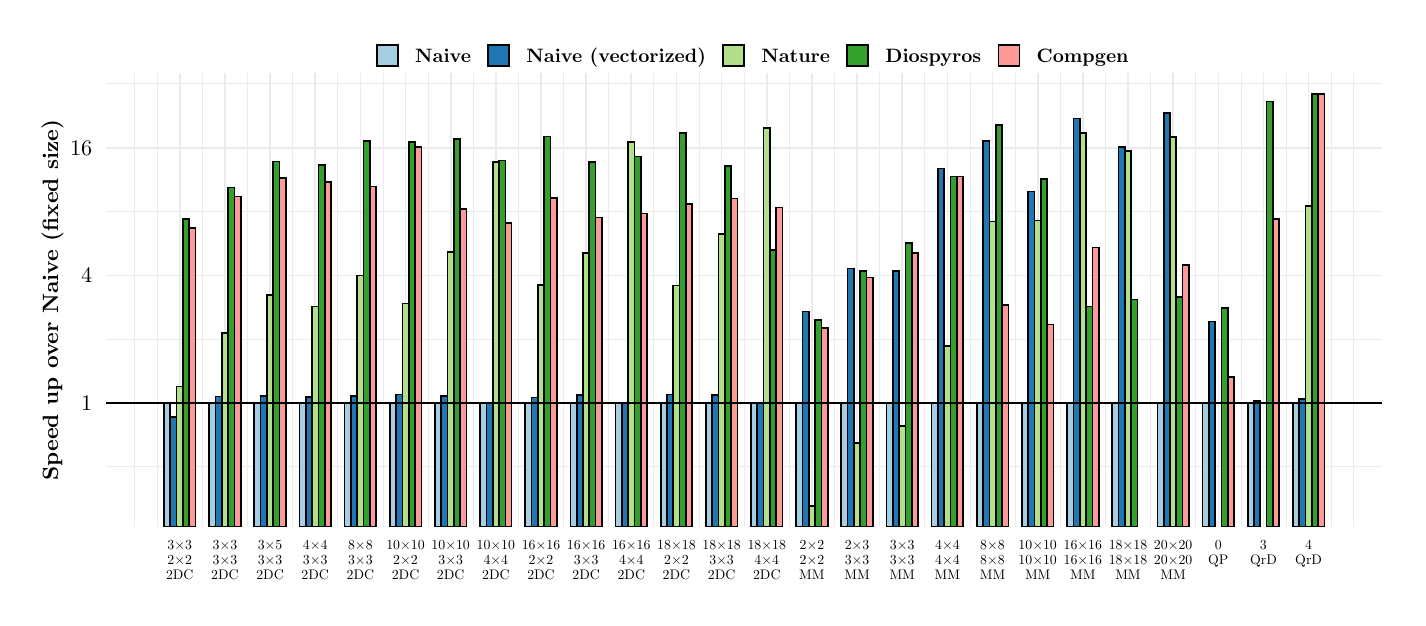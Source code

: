 % Created by tikzDevice version 0.12.4 on 2023-04-17 10:02:55
% !TEX encoding = UTF-8 Unicode
\begin{tikzpicture}[x=1pt,y=1pt]
\definecolor{fillColor}{RGB}{255,255,255}
\path[use as bounding box,fill=fillColor,fill opacity=0.00] (0,0) rectangle (495.05,205.97);
\begin{scope}
\path[clip] ( 28.27, 25.67) rectangle (489.55,189.44);
\definecolor{drawColor}{gray}{0.92}

\path[draw=drawColor,line width= 0.3pt,line join=round] ( 28.27, 47.28) --
	(489.55, 47.28);

\path[draw=drawColor,line width= 0.3pt,line join=round] ( 28.27, 93.41) --
	(489.55, 93.41);

\path[draw=drawColor,line width= 0.3pt,line join=round] ( 28.27,139.54) --
	(489.55,139.54);

\path[draw=drawColor,line width= 0.3pt,line join=round] ( 28.27,185.67) --
	(489.55,185.67);

\path[draw=drawColor,line width= 0.3pt,line join=round] ( 38.64, 25.67) --
	( 38.64,189.44);

\path[draw=drawColor,line width= 0.3pt,line join=round] ( 46.79, 25.67) --
	( 46.79,189.44);

\path[draw=drawColor,line width= 0.3pt,line join=round] ( 63.11, 25.67) --
	( 63.11,189.44);

\path[draw=drawColor,line width= 0.3pt,line join=round] ( 79.43, 25.67) --
	( 79.43,189.44);

\path[draw=drawColor,line width= 0.3pt,line join=round] ( 95.74, 25.67) --
	( 95.74,189.44);

\path[draw=drawColor,line width= 0.3pt,line join=round] (112.06, 25.67) --
	(112.06,189.44);

\path[draw=drawColor,line width= 0.3pt,line join=round] (128.38, 25.67) --
	(128.38,189.44);

\path[draw=drawColor,line width= 0.3pt,line join=round] (144.69, 25.67) --
	(144.69,189.44);

\path[draw=drawColor,line width= 0.3pt,line join=round] (161.01, 25.67) --
	(161.01,189.44);

\path[draw=drawColor,line width= 0.3pt,line join=round] (177.33, 25.67) --
	(177.33,189.44);

\path[draw=drawColor,line width= 0.3pt,line join=round] (193.64, 25.67) --
	(193.64,189.44);

\path[draw=drawColor,line width= 0.3pt,line join=round] (209.96, 25.67) --
	(209.96,189.44);

\path[draw=drawColor,line width= 0.3pt,line join=round] (226.28, 25.67) --
	(226.28,189.44);

\path[draw=drawColor,line width= 0.3pt,line join=round] (242.60, 25.67) --
	(242.60,189.44);

\path[draw=drawColor,line width= 0.3pt,line join=round] (258.91, 25.67) --
	(258.91,189.44);

\path[draw=drawColor,line width= 0.3pt,line join=round] (275.23, 25.67) --
	(275.23,189.44);

\path[draw=drawColor,line width= 0.3pt,line join=round] (291.55, 25.67) --
	(291.55,189.44);

\path[draw=drawColor,line width= 0.3pt,line join=round] (307.86, 25.67) --
	(307.86,189.44);

\path[draw=drawColor,line width= 0.3pt,line join=round] (324.18, 25.67) --
	(324.18,189.44);

\path[draw=drawColor,line width= 0.3pt,line join=round] (340.50, 25.67) --
	(340.50,189.44);

\path[draw=drawColor,line width= 0.3pt,line join=round] (356.81, 25.67) --
	(356.81,189.44);

\path[draw=drawColor,line width= 0.3pt,line join=round] (373.13, 25.67) --
	(373.13,189.44);

\path[draw=drawColor,line width= 0.3pt,line join=round] (389.45, 25.67) --
	(389.45,189.44);

\path[draw=drawColor,line width= 0.3pt,line join=round] (405.76, 25.67) --
	(405.76,189.44);

\path[draw=drawColor,line width= 0.3pt,line join=round] (422.08, 25.67) --
	(422.08,189.44);

\path[draw=drawColor,line width= 0.3pt,line join=round] (438.40, 25.67) --
	(438.40,189.44);

\path[draw=drawColor,line width= 0.3pt,line join=round] (454.71, 25.67) --
	(454.71,189.44);

\path[draw=drawColor,line width= 0.3pt,line join=round] (471.03, 25.67) --
	(471.03,189.44);

\path[draw=drawColor,line width= 0.3pt,line join=round] (479.19, 25.67) --
	(479.19,189.44);

\path[draw=drawColor,line width= 0.6pt,line join=round] ( 28.27, 70.34) --
	(489.55, 70.34);

\path[draw=drawColor,line width= 0.6pt,line join=round] ( 28.27,116.47) --
	(489.55,116.47);

\path[draw=drawColor,line width= 0.6pt,line join=round] ( 28.27,162.60) --
	(489.55,162.60);

\path[draw=drawColor,line width= 0.6pt,line join=round] ( 54.95, 25.67) --
	( 54.95,189.44);

\path[draw=drawColor,line width= 0.6pt,line join=round] ( 71.27, 25.67) --
	( 71.27,189.44);

\path[draw=drawColor,line width= 0.6pt,line join=round] ( 87.59, 25.67) --
	( 87.59,189.44);

\path[draw=drawColor,line width= 0.6pt,line join=round] (103.90, 25.67) --
	(103.90,189.44);

\path[draw=drawColor,line width= 0.6pt,line join=round] (120.22, 25.67) --
	(120.22,189.44);

\path[draw=drawColor,line width= 0.6pt,line join=round] (136.54, 25.67) --
	(136.54,189.44);

\path[draw=drawColor,line width= 0.6pt,line join=round] (152.85, 25.67) --
	(152.85,189.44);

\path[draw=drawColor,line width= 0.6pt,line join=round] (169.17, 25.67) --
	(169.17,189.44);

\path[draw=drawColor,line width= 0.6pt,line join=round] (185.49, 25.67) --
	(185.49,189.44);

\path[draw=drawColor,line width= 0.6pt,line join=round] (201.80, 25.67) --
	(201.80,189.44);

\path[draw=drawColor,line width= 0.6pt,line join=round] (218.12, 25.67) --
	(218.12,189.44);

\path[draw=drawColor,line width= 0.6pt,line join=round] (234.44, 25.67) --
	(234.44,189.44);

\path[draw=drawColor,line width= 0.6pt,line join=round] (250.75, 25.67) --
	(250.75,189.44);

\path[draw=drawColor,line width= 0.6pt,line join=round] (267.07, 25.67) --
	(267.07,189.44);

\path[draw=drawColor,line width= 0.6pt,line join=round] (283.39, 25.67) --
	(283.39,189.44);

\path[draw=drawColor,line width= 0.6pt,line join=round] (299.70, 25.67) --
	(299.70,189.44);

\path[draw=drawColor,line width= 0.6pt,line join=round] (316.02, 25.67) --
	(316.02,189.44);

\path[draw=drawColor,line width= 0.6pt,line join=round] (332.34, 25.67) --
	(332.34,189.44);

\path[draw=drawColor,line width= 0.6pt,line join=round] (348.65, 25.67) --
	(348.65,189.44);

\path[draw=drawColor,line width= 0.6pt,line join=round] (364.97, 25.67) --
	(364.97,189.44);

\path[draw=drawColor,line width= 0.6pt,line join=round] (381.29, 25.67) --
	(381.29,189.44);

\path[draw=drawColor,line width= 0.6pt,line join=round] (397.60, 25.67) --
	(397.60,189.44);

\path[draw=drawColor,line width= 0.6pt,line join=round] (413.92, 25.67) --
	(413.92,189.44);

\path[draw=drawColor,line width= 0.6pt,line join=round] (430.24, 25.67) --
	(430.24,189.44);

\path[draw=drawColor,line width= 0.6pt,line join=round] (446.55, 25.67) --
	(446.55,189.44);

\path[draw=drawColor,line width= 0.6pt,line join=round] (462.87, 25.67) --
	(462.87,189.44);
\definecolor{drawColor}{RGB}{0,0,0}
\definecolor{fillColor}{RGB}{166,206,227}

\path[draw=drawColor,line width= 0.6pt,fill=fillColor] ( 49.24, 25.67) rectangle ( 51.53, 70.34);
\definecolor{fillColor}{RGB}{31,120,180}

\path[draw=drawColor,line width= 0.6pt,fill=fillColor] ( 51.53, 25.67) rectangle ( 53.81, 65.17);
\definecolor{fillColor}{RGB}{178,223,138}

\path[draw=drawColor,line width= 0.6pt,fill=fillColor] ( 53.81, 25.67) rectangle ( 56.09, 76.29);
\definecolor{fillColor}{RGB}{51,160,44}

\path[draw=drawColor,line width= 0.6pt,fill=fillColor] ( 56.09, 25.67) rectangle ( 58.38,136.85);
\definecolor{fillColor}{RGB}{251,154,153}

\path[draw=drawColor,line width= 0.6pt,fill=fillColor] ( 58.38, 25.67) rectangle ( 60.66,133.58);
\definecolor{fillColor}{RGB}{166,206,227}

\path[draw=drawColor,line width= 0.6pt,fill=fillColor] ( 65.56, 25.67) rectangle ( 67.84, 70.34);
\definecolor{fillColor}{RGB}{31,120,180}

\path[draw=drawColor,line width= 0.6pt,fill=fillColor] ( 67.84, 25.67) rectangle ( 70.13, 72.73);
\definecolor{fillColor}{RGB}{178,223,138}

\path[draw=drawColor,line width= 0.6pt,fill=fillColor] ( 70.13, 25.67) rectangle ( 72.41, 95.54);
\definecolor{fillColor}{RGB}{51,160,44}

\path[draw=drawColor,line width= 0.6pt,fill=fillColor] ( 72.41, 25.67) rectangle ( 74.70,148.20);
\definecolor{fillColor}{RGB}{251,154,153}

\path[draw=drawColor,line width= 0.6pt,fill=fillColor] ( 74.70, 25.67) rectangle ( 76.98,144.92);
\definecolor{fillColor}{RGB}{166,206,227}

\path[draw=drawColor,line width= 0.6pt,fill=fillColor] ( 81.87, 25.67) rectangle ( 84.16, 70.34);
\definecolor{fillColor}{RGB}{31,120,180}

\path[draw=drawColor,line width= 0.6pt,fill=fillColor] ( 84.16, 25.67) rectangle ( 86.44, 72.79);
\definecolor{fillColor}{RGB}{178,223,138}

\path[draw=drawColor,line width= 0.6pt,fill=fillColor] ( 86.44, 25.67) rectangle ( 88.73,109.46);
\definecolor{fillColor}{RGB}{51,160,44}

\path[draw=drawColor,line width= 0.6pt,fill=fillColor] ( 88.73, 25.67) rectangle ( 91.01,157.62);
\definecolor{fillColor}{RGB}{251,154,153}

\path[draw=drawColor,line width= 0.6pt,fill=fillColor] ( 91.01, 25.67) rectangle ( 93.30,151.73);
\definecolor{fillColor}{RGB}{166,206,227}

\path[draw=drawColor,line width= 0.6pt,fill=fillColor] ( 98.19, 25.67) rectangle (100.48, 70.34);
\definecolor{fillColor}{RGB}{31,120,180}

\path[draw=drawColor,line width= 0.6pt,fill=fillColor] (100.48, 25.67) rectangle (102.76, 72.45);
\definecolor{fillColor}{RGB}{178,223,138}

\path[draw=drawColor,line width= 0.6pt,fill=fillColor] (102.76, 25.67) rectangle (105.04,105.23);
\definecolor{fillColor}{RGB}{51,160,44}

\path[draw=drawColor,line width= 0.6pt,fill=fillColor] (105.04, 25.67) rectangle (107.33,156.38);
\definecolor{fillColor}{RGB}{251,154,153}

\path[draw=drawColor,line width= 0.6pt,fill=fillColor] (107.33, 25.67) rectangle (109.61,150.09);
\definecolor{fillColor}{RGB}{166,206,227}

\path[draw=drawColor,line width= 0.6pt,fill=fillColor] (114.51, 25.67) rectangle (116.79, 70.34);
\definecolor{fillColor}{RGB}{31,120,180}

\path[draw=drawColor,line width= 0.6pt,fill=fillColor] (116.79, 25.67) rectangle (119.08, 72.88);
\definecolor{fillColor}{RGB}{178,223,138}

\path[draw=drawColor,line width= 0.6pt,fill=fillColor] (119.08, 25.67) rectangle (121.36,116.45);
\definecolor{fillColor}{RGB}{51,160,44}

\path[draw=drawColor,line width= 0.6pt,fill=fillColor] (121.36, 25.67) rectangle (123.65,164.99);
\definecolor{fillColor}{RGB}{251,154,153}

\path[draw=drawColor,line width= 0.6pt,fill=fillColor] (123.65, 25.67) rectangle (125.93,148.52);
\definecolor{fillColor}{RGB}{166,206,227}

\path[draw=drawColor,line width= 0.6pt,fill=fillColor] (130.83, 25.67) rectangle (133.11, 70.34);
\definecolor{fillColor}{RGB}{31,120,180}

\path[draw=drawColor,line width= 0.6pt,fill=fillColor] (133.11, 25.67) rectangle (135.39, 73.36);
\definecolor{fillColor}{RGB}{178,223,138}

\path[draw=drawColor,line width= 0.6pt,fill=fillColor] (135.39, 25.67) rectangle (137.68,106.24);
\definecolor{fillColor}{RGB}{51,160,44}

\path[draw=drawColor,line width= 0.6pt,fill=fillColor] (137.68, 25.67) rectangle (139.96,164.65);
\definecolor{fillColor}{RGB}{251,154,153}

\path[draw=drawColor,line width= 0.6pt,fill=fillColor] (139.96, 25.67) rectangle (142.25,162.83);
\definecolor{fillColor}{RGB}{166,206,227}

\path[draw=drawColor,line width= 0.6pt,fill=fillColor] (147.14, 25.67) rectangle (149.43, 70.34);
\definecolor{fillColor}{RGB}{31,120,180}

\path[draw=drawColor,line width= 0.6pt,fill=fillColor] (149.43, 25.67) rectangle (151.71, 72.84);
\definecolor{fillColor}{RGB}{178,223,138}

\path[draw=drawColor,line width= 0.6pt,fill=fillColor] (151.71, 25.67) rectangle (153.99,124.85);
\definecolor{fillColor}{RGB}{51,160,44}

\path[draw=drawColor,line width= 0.6pt,fill=fillColor] (153.99, 25.67) rectangle (156.28,165.70);
\definecolor{fillColor}{RGB}{251,154,153}

\path[draw=drawColor,line width= 0.6pt,fill=fillColor] (156.28, 25.67) rectangle (158.56,140.56);
\definecolor{fillColor}{RGB}{166,206,227}

\path[draw=drawColor,line width= 0.6pt,fill=fillColor] (163.46, 25.67) rectangle (165.74, 70.34);
\definecolor{fillColor}{RGB}{31,120,180}

\path[draw=drawColor,line width= 0.6pt,fill=fillColor] (165.74, 25.67) rectangle (168.03, 70.34);
\definecolor{fillColor}{RGB}{178,223,138}

\path[draw=drawColor,line width= 0.6pt,fill=fillColor] (168.03, 25.67) rectangle (170.31,157.48);
\definecolor{fillColor}{RGB}{51,160,44}

\path[draw=drawColor,line width= 0.6pt,fill=fillColor] (170.31, 25.67) rectangle (172.60,158.00);
\definecolor{fillColor}{RGB}{251,154,153}

\path[draw=drawColor,line width= 0.6pt,fill=fillColor] (172.60, 25.67) rectangle (174.88,135.32);
\definecolor{fillColor}{RGB}{166,206,227}

\path[draw=drawColor,line width= 0.6pt,fill=fillColor] (179.78, 25.67) rectangle (182.06, 70.34);
\definecolor{fillColor}{RGB}{31,120,180}

\path[draw=drawColor,line width= 0.6pt,fill=fillColor] (182.06, 25.67) rectangle (184.34, 72.37);
\definecolor{fillColor}{RGB}{178,223,138}

\path[draw=drawColor,line width= 0.6pt,fill=fillColor] (184.34, 25.67) rectangle (186.63,112.93);
\definecolor{fillColor}{RGB}{51,160,44}

\path[draw=drawColor,line width= 0.6pt,fill=fillColor] (186.63, 25.67) rectangle (188.91,166.66);
\definecolor{fillColor}{RGB}{251,154,153}

\path[draw=drawColor,line width= 0.6pt,fill=fillColor] (188.91, 25.67) rectangle (191.20,144.46);
\definecolor{fillColor}{RGB}{166,206,227}

\path[draw=drawColor,line width= 0.6pt,fill=fillColor] (196.09, 25.67) rectangle (198.38, 70.34);
\definecolor{fillColor}{RGB}{31,120,180}

\path[draw=drawColor,line width= 0.6pt,fill=fillColor] (198.38, 25.67) rectangle (200.66, 73.26);
\definecolor{fillColor}{RGB}{178,223,138}

\path[draw=drawColor,line width= 0.6pt,fill=fillColor] (200.66, 25.67) rectangle (202.95,124.64);
\definecolor{fillColor}{RGB}{51,160,44}

\path[draw=drawColor,line width= 0.6pt,fill=fillColor] (202.95, 25.67) rectangle (205.23,157.46);
\definecolor{fillColor}{RGB}{251,154,153}

\path[draw=drawColor,line width= 0.6pt,fill=fillColor] (205.23, 25.67) rectangle (207.51,137.43);
\definecolor{fillColor}{RGB}{166,206,227}

\path[draw=drawColor,line width= 0.6pt,fill=fillColor] (212.41, 25.67) rectangle (214.69, 70.34);
\definecolor{fillColor}{RGB}{31,120,180}

\path[draw=drawColor,line width= 0.6pt,fill=fillColor] (214.69, 25.67) rectangle (216.98, 70.35);
\definecolor{fillColor}{RGB}{178,223,138}

\path[draw=drawColor,line width= 0.6pt,fill=fillColor] (216.98, 25.67) rectangle (219.26,164.76);
\definecolor{fillColor}{RGB}{51,160,44}

\path[draw=drawColor,line width= 0.6pt,fill=fillColor] (219.26, 25.67) rectangle (221.55,159.45);
\definecolor{fillColor}{RGB}{251,154,153}

\path[draw=drawColor,line width= 0.6pt,fill=fillColor] (221.55, 25.67) rectangle (223.83,138.82);
\definecolor{fillColor}{RGB}{166,206,227}

\path[draw=drawColor,line width= 0.6pt,fill=fillColor] (228.73, 25.67) rectangle (231.01, 70.34);
\definecolor{fillColor}{RGB}{31,120,180}

\path[draw=drawColor,line width= 0.6pt,fill=fillColor] (231.01, 25.67) rectangle (233.29, 73.42);
\definecolor{fillColor}{RGB}{178,223,138}

\path[draw=drawColor,line width= 0.6pt,fill=fillColor] (233.29, 25.67) rectangle (235.58,112.86);
\definecolor{fillColor}{RGB}{51,160,44}

\path[draw=drawColor,line width= 0.6pt,fill=fillColor] (235.58, 25.67) rectangle (237.86,167.82);
\definecolor{fillColor}{RGB}{251,154,153}

\path[draw=drawColor,line width= 0.6pt,fill=fillColor] (237.86, 25.67) rectangle (240.15,142.16);
\definecolor{fillColor}{RGB}{166,206,227}

\path[draw=drawColor,line width= 0.6pt,fill=fillColor] (245.04, 25.67) rectangle (247.33, 70.34);
\definecolor{fillColor}{RGB}{31,120,180}

\path[draw=drawColor,line width= 0.6pt,fill=fillColor] (247.33, 25.67) rectangle (249.61, 73.24);
\definecolor{fillColor}{RGB}{178,223,138}

\path[draw=drawColor,line width= 0.6pt,fill=fillColor] (249.61, 25.67) rectangle (251.90,131.40);
\definecolor{fillColor}{RGB}{51,160,44}

\path[draw=drawColor,line width= 0.6pt,fill=fillColor] (251.90, 25.67) rectangle (254.18,156.03);
\definecolor{fillColor}{RGB}{251,154,153}

\path[draw=drawColor,line width= 0.6pt,fill=fillColor] (254.18, 25.67) rectangle (256.46,144.22);
\definecolor{fillColor}{RGB}{166,206,227}

\path[draw=drawColor,line width= 0.6pt,fill=fillColor] (261.36, 25.67) rectangle (263.64, 70.34);
\definecolor{fillColor}{RGB}{31,120,180}

\path[draw=drawColor,line width= 0.6pt,fill=fillColor] (263.64, 25.67) rectangle (265.93, 70.32);
\definecolor{fillColor}{RGB}{178,223,138}

\path[draw=drawColor,line width= 0.6pt,fill=fillColor] (265.93, 25.67) rectangle (268.21,169.70);
\definecolor{fillColor}{RGB}{51,160,44}

\path[draw=drawColor,line width= 0.6pt,fill=fillColor] (268.21, 25.67) rectangle (270.50,125.66);
\definecolor{fillColor}{RGB}{251,154,153}

\path[draw=drawColor,line width= 0.6pt,fill=fillColor] (270.50, 25.67) rectangle (272.78,141.00);
\definecolor{fillColor}{RGB}{166,206,227}

\path[draw=drawColor,line width= 0.6pt,fill=fillColor] (277.68, 25.67) rectangle (279.96, 70.34);
\definecolor{fillColor}{RGB}{31,120,180}

\path[draw=drawColor,line width= 0.6pt,fill=fillColor] (279.96, 25.67) rectangle (282.24,103.40);
\definecolor{fillColor}{RGB}{178,223,138}

\path[draw=drawColor,line width= 0.6pt,fill=fillColor] (282.24, 25.67) rectangle (284.53, 33.11);
\definecolor{fillColor}{RGB}{51,160,44}

\path[draw=drawColor,line width= 0.6pt,fill=fillColor] (284.53, 25.67) rectangle (286.81,100.22);
\definecolor{fillColor}{RGB}{251,154,153}

\path[draw=drawColor,line width= 0.6pt,fill=fillColor] (286.81, 25.67) rectangle (289.10, 97.33);
\definecolor{fillColor}{RGB}{166,206,227}

\path[draw=drawColor,line width= 0.6pt,fill=fillColor] (293.99, 25.67) rectangle (296.28, 70.34);
\definecolor{fillColor}{RGB}{31,120,180}

\path[draw=drawColor,line width= 0.6pt,fill=fillColor] (296.28, 25.67) rectangle (298.56,118.94);
\definecolor{fillColor}{RGB}{178,223,138}

\path[draw=drawColor,line width= 0.6pt,fill=fillColor] (298.56, 25.67) rectangle (300.85, 55.81);
\definecolor{fillColor}{RGB}{51,160,44}

\path[draw=drawColor,line width= 0.6pt,fill=fillColor] (300.85, 25.67) rectangle (303.13,118.10);
\definecolor{fillColor}{RGB}{251,154,153}

\path[draw=drawColor,line width= 0.6pt,fill=fillColor] (303.13, 25.67) rectangle (305.41,115.69);
\definecolor{fillColor}{RGB}{166,206,227}

\path[draw=drawColor,line width= 0.6pt,fill=fillColor] (310.31, 25.67) rectangle (312.59, 70.34);
\definecolor{fillColor}{RGB}{31,120,180}

\path[draw=drawColor,line width= 0.6pt,fill=fillColor] (312.59, 25.67) rectangle (314.88,118.15);
\definecolor{fillColor}{RGB}{178,223,138}

\path[draw=drawColor,line width= 0.6pt,fill=fillColor] (314.88, 25.67) rectangle (317.16, 61.95);
\definecolor{fillColor}{RGB}{51,160,44}

\path[draw=drawColor,line width= 0.6pt,fill=fillColor] (317.16, 25.67) rectangle (319.45,128.11);
\definecolor{fillColor}{RGB}{251,154,153}

\path[draw=drawColor,line width= 0.6pt,fill=fillColor] (319.45, 25.67) rectangle (321.73,124.45);
\definecolor{fillColor}{RGB}{166,206,227}

\path[draw=drawColor,line width= 0.6pt,fill=fillColor] (326.63, 25.67) rectangle (328.91, 70.34);
\definecolor{fillColor}{RGB}{31,120,180}

\path[draw=drawColor,line width= 0.6pt,fill=fillColor] (328.91, 25.67) rectangle (331.20,155.11);
\definecolor{fillColor}{RGB}{178,223,138}

\path[draw=drawColor,line width= 0.6pt,fill=fillColor] (331.20, 25.67) rectangle (333.48, 90.90);
\definecolor{fillColor}{RGB}{51,160,44}

\path[draw=drawColor,line width= 0.6pt,fill=fillColor] (333.48, 25.67) rectangle (335.76,152.21);
\definecolor{fillColor}{RGB}{251,154,153}

\path[draw=drawColor,line width= 0.6pt,fill=fillColor] (335.76, 25.67) rectangle (338.05,152.21);
\definecolor{fillColor}{RGB}{166,206,227}

\path[draw=drawColor,line width= 0.6pt,fill=fillColor] (342.94, 25.67) rectangle (345.23, 70.34);
\definecolor{fillColor}{RGB}{31,120,180}

\path[draw=drawColor,line width= 0.6pt,fill=fillColor] (345.23, 25.67) rectangle (347.51,164.93);
\definecolor{fillColor}{RGB}{178,223,138}

\path[draw=drawColor,line width= 0.6pt,fill=fillColor] (347.51, 25.67) rectangle (349.80,135.88);
\definecolor{fillColor}{RGB}{51,160,44}

\path[draw=drawColor,line width= 0.6pt,fill=fillColor] (349.80, 25.67) rectangle (352.08,170.75);
\definecolor{fillColor}{RGB}{251,154,153}

\path[draw=drawColor,line width= 0.6pt,fill=fillColor] (352.08, 25.67) rectangle (354.36,105.80);
\definecolor{fillColor}{RGB}{166,206,227}

\path[draw=drawColor,line width= 0.6pt,fill=fillColor] (359.26, 25.67) rectangle (361.54, 70.34);
\definecolor{fillColor}{RGB}{31,120,180}

\path[draw=drawColor,line width= 0.6pt,fill=fillColor] (361.54, 25.67) rectangle (363.83,146.72);
\definecolor{fillColor}{RGB}{178,223,138}

\path[draw=drawColor,line width= 0.6pt,fill=fillColor] (363.83, 25.67) rectangle (366.11,136.33);
\definecolor{fillColor}{RGB}{51,160,44}

\path[draw=drawColor,line width= 0.6pt,fill=fillColor] (366.11, 25.67) rectangle (368.40,151.26);
\definecolor{fillColor}{RGB}{251,154,153}

\path[draw=drawColor,line width= 0.6pt,fill=fillColor] (368.40, 25.67) rectangle (370.68, 98.65);
\definecolor{fillColor}{RGB}{166,206,227}

\path[draw=drawColor,line width= 0.6pt,fill=fillColor] (375.58, 25.67) rectangle (377.86, 70.34);
\definecolor{fillColor}{RGB}{31,120,180}

\path[draw=drawColor,line width= 0.6pt,fill=fillColor] (377.86, 25.67) rectangle (380.15,173.11);
\definecolor{fillColor}{RGB}{178,223,138}

\path[draw=drawColor,line width= 0.6pt,fill=fillColor] (380.15, 25.67) rectangle (382.43,167.94);
\definecolor{fillColor}{RGB}{51,160,44}

\path[draw=drawColor,line width= 0.6pt,fill=fillColor] (382.43, 25.67) rectangle (384.71,105.18);
\definecolor{fillColor}{RGB}{251,154,153}

\path[draw=drawColor,line width= 0.6pt,fill=fillColor] (384.71, 25.67) rectangle (387.00,126.51);
\definecolor{fillColor}{RGB}{166,206,227}

\path[draw=drawColor,line width= 0.6pt,fill=fillColor] (391.89, 25.67) rectangle (394.18, 70.34);
\definecolor{fillColor}{RGB}{31,120,180}

\path[draw=drawColor,line width= 0.6pt,fill=fillColor] (394.18, 25.67) rectangle (396.46,162.88);
\definecolor{fillColor}{RGB}{178,223,138}

\path[draw=drawColor,line width= 0.6pt,fill=fillColor] (396.46, 25.67) rectangle (398.75,161.39);
\definecolor{fillColor}{RGB}{51,160,44}

\path[draw=drawColor,line width= 0.6pt,fill=fillColor] (398.75, 25.67) rectangle (401.03,107.78);
\definecolor{fillColor}{RGB}{166,206,227}

\path[draw=drawColor,line width= 0.6pt,fill=fillColor] (408.21, 25.67) rectangle (410.49, 70.34);
\definecolor{fillColor}{RGB}{31,120,180}

\path[draw=drawColor,line width= 0.6pt,fill=fillColor] (410.49, 25.67) rectangle (412.78,175.11);
\definecolor{fillColor}{RGB}{178,223,138}

\path[draw=drawColor,line width= 0.6pt,fill=fillColor] (412.78, 25.67) rectangle (415.06,166.43);
\definecolor{fillColor}{RGB}{51,160,44}

\path[draw=drawColor,line width= 0.6pt,fill=fillColor] (415.06, 25.67) rectangle (417.35,108.70);
\definecolor{fillColor}{RGB}{251,154,153}

\path[draw=drawColor,line width= 0.6pt,fill=fillColor] (417.35, 25.67) rectangle (419.63,120.21);
\definecolor{fillColor}{RGB}{166,206,227}

\path[draw=drawColor,line width= 0.6pt,fill=fillColor] (424.53, 25.67) rectangle (426.81, 70.34);
\definecolor{fillColor}{RGB}{31,120,180}

\path[draw=drawColor,line width= 0.6pt,fill=fillColor] (426.81, 25.67) rectangle (429.10, 99.82);
\definecolor{fillColor}{RGB}{51,160,44}

\path[draw=drawColor,line width= 0.6pt,fill=fillColor] (431.38, 25.67) rectangle (433.66,104.72);
\definecolor{fillColor}{RGB}{251,154,153}

\path[draw=drawColor,line width= 0.6pt,fill=fillColor] (433.66, 25.67) rectangle (435.95, 79.85);
\definecolor{fillColor}{RGB}{166,206,227}

\path[draw=drawColor,line width= 0.6pt,fill=fillColor] (440.84, 25.67) rectangle (443.13, 70.34);
\definecolor{fillColor}{RGB}{31,120,180}

\path[draw=drawColor,line width= 0.6pt,fill=fillColor] (443.13, 25.67) rectangle (445.41, 70.95);
\definecolor{fillColor}{RGB}{51,160,44}

\path[draw=drawColor,line width= 0.6pt,fill=fillColor] (447.70, 25.67) rectangle (449.98,179.27);
\definecolor{fillColor}{RGB}{251,154,153}

\path[draw=drawColor,line width= 0.6pt,fill=fillColor] (449.98, 25.67) rectangle (452.27,136.89);
\definecolor{fillColor}{RGB}{166,206,227}

\path[draw=drawColor,line width= 0.6pt,fill=fillColor] (457.16, 25.67) rectangle (459.45, 70.34);
\definecolor{fillColor}{RGB}{31,120,180}

\path[draw=drawColor,line width= 0.6pt,fill=fillColor] (459.45, 25.67) rectangle (461.73, 71.75);
\definecolor{fillColor}{RGB}{178,223,138}

\path[draw=drawColor,line width= 0.6pt,fill=fillColor] (461.73, 25.67) rectangle (464.01,141.58);
\definecolor{fillColor}{RGB}{51,160,44}

\path[draw=drawColor,line width= 0.6pt,fill=fillColor] (464.01, 25.67) rectangle (466.30,181.99);
\definecolor{fillColor}{RGB}{251,154,153}

\path[draw=drawColor,line width= 0.6pt,fill=fillColor] (466.30, 25.67) rectangle (468.58,181.93);

\path[draw=drawColor,line width= 0.6pt,line join=round] ( 28.27, 70.34) -- (489.55, 70.34);
\end{scope}
\begin{scope}
\path[clip] (  0.00,  0.00) rectangle (495.05,205.97);
\definecolor{drawColor}{RGB}{0,0,0}

\node[text=drawColor,anchor=base east,inner sep=0pt, outer sep=0pt, scale=  0.80] at ( 23.32, 67.59) {1};

\node[text=drawColor,anchor=base east,inner sep=0pt, outer sep=0pt, scale=  0.80] at ( 23.32,113.72) {4};

\node[text=drawColor,anchor=base east,inner sep=0pt, outer sep=0pt, scale=  0.80] at ( 23.32,159.85) {16};
\end{scope}
\begin{scope}
\path[clip] (  0.00,  0.00) rectangle (495.05,205.97);
\definecolor{drawColor}{RGB}{0,0,0}

\node[text=drawColor,anchor=base,inner sep=0pt, outer sep=0pt, scale=  0.50] at ( 54.95, 17.27) {3$\times$3};

\node[text=drawColor,anchor=base,inner sep=0pt, outer sep=0pt, scale=  0.50] at ( 54.95, 11.87) {2$\times$2};

\node[text=drawColor,anchor=base,inner sep=0pt, outer sep=0pt, scale=  0.50] at ( 54.95,  6.47) {2DC};

\node[text=drawColor,anchor=base,inner sep=0pt, outer sep=0pt, scale=  0.50] at ( 71.27, 17.27) {3$\times$3};

\node[text=drawColor,anchor=base,inner sep=0pt, outer sep=0pt, scale=  0.50] at ( 71.27, 11.87) {3$\times$3};

\node[text=drawColor,anchor=base,inner sep=0pt, outer sep=0pt, scale=  0.50] at ( 71.27,  6.47) {2DC};

\node[text=drawColor,anchor=base,inner sep=0pt, outer sep=0pt, scale=  0.50] at ( 87.59, 17.27) {3$\times$5};

\node[text=drawColor,anchor=base,inner sep=0pt, outer sep=0pt, scale=  0.50] at ( 87.59, 11.87) {3$\times$3};

\node[text=drawColor,anchor=base,inner sep=0pt, outer sep=0pt, scale=  0.50] at ( 87.59,  6.47) {2DC};

\node[text=drawColor,anchor=base,inner sep=0pt, outer sep=0pt, scale=  0.50] at (103.90, 17.27) {4$\times$4};

\node[text=drawColor,anchor=base,inner sep=0pt, outer sep=0pt, scale=  0.50] at (103.90, 11.87) {3$\times$3};

\node[text=drawColor,anchor=base,inner sep=0pt, outer sep=0pt, scale=  0.50] at (103.90,  6.47) {2DC};

\node[text=drawColor,anchor=base,inner sep=0pt, outer sep=0pt, scale=  0.50] at (120.22, 17.27) {8$\times$8};

\node[text=drawColor,anchor=base,inner sep=0pt, outer sep=0pt, scale=  0.50] at (120.22, 11.87) {3$\times$3};

\node[text=drawColor,anchor=base,inner sep=0pt, outer sep=0pt, scale=  0.50] at (120.22,  6.47) {2DC};

\node[text=drawColor,anchor=base,inner sep=0pt, outer sep=0pt, scale=  0.50] at (136.54, 17.27) {10$\times$10};

\node[text=drawColor,anchor=base,inner sep=0pt, outer sep=0pt, scale=  0.50] at (136.54, 11.87) {2$\times$2};

\node[text=drawColor,anchor=base,inner sep=0pt, outer sep=0pt, scale=  0.50] at (136.54,  6.47) {2DC};

\node[text=drawColor,anchor=base,inner sep=0pt, outer sep=0pt, scale=  0.50] at (152.85, 17.27) {10$\times$10};

\node[text=drawColor,anchor=base,inner sep=0pt, outer sep=0pt, scale=  0.50] at (152.85, 11.87) {3$\times$3};

\node[text=drawColor,anchor=base,inner sep=0pt, outer sep=0pt, scale=  0.50] at (152.85,  6.47) {2DC};

\node[text=drawColor,anchor=base,inner sep=0pt, outer sep=0pt, scale=  0.50] at (169.17, 17.27) {10$\times$10};

\node[text=drawColor,anchor=base,inner sep=0pt, outer sep=0pt, scale=  0.50] at (169.17, 11.87) {4$\times$4};

\node[text=drawColor,anchor=base,inner sep=0pt, outer sep=0pt, scale=  0.50] at (169.17,  6.47) {2DC};

\node[text=drawColor,anchor=base,inner sep=0pt, outer sep=0pt, scale=  0.50] at (185.49, 17.27) {16$\times$16};

\node[text=drawColor,anchor=base,inner sep=0pt, outer sep=0pt, scale=  0.50] at (185.49, 11.87) {2$\times$2};

\node[text=drawColor,anchor=base,inner sep=0pt, outer sep=0pt, scale=  0.50] at (185.49,  6.47) {2DC};

\node[text=drawColor,anchor=base,inner sep=0pt, outer sep=0pt, scale=  0.50] at (201.80, 17.27) {16$\times$16};

\node[text=drawColor,anchor=base,inner sep=0pt, outer sep=0pt, scale=  0.50] at (201.80, 11.87) {3$\times$3};

\node[text=drawColor,anchor=base,inner sep=0pt, outer sep=0pt, scale=  0.50] at (201.80,  6.47) {2DC};

\node[text=drawColor,anchor=base,inner sep=0pt, outer sep=0pt, scale=  0.50] at (218.12, 17.27) {16$\times$16};

\node[text=drawColor,anchor=base,inner sep=0pt, outer sep=0pt, scale=  0.50] at (218.12, 11.87) {4$\times$4};

\node[text=drawColor,anchor=base,inner sep=0pt, outer sep=0pt, scale=  0.50] at (218.12,  6.47) {2DC};

\node[text=drawColor,anchor=base,inner sep=0pt, outer sep=0pt, scale=  0.50] at (234.44, 17.27) {18$\times$18};

\node[text=drawColor,anchor=base,inner sep=0pt, outer sep=0pt, scale=  0.50] at (234.44, 11.87) {2$\times$2};

\node[text=drawColor,anchor=base,inner sep=0pt, outer sep=0pt, scale=  0.50] at (234.44,  6.47) {2DC};

\node[text=drawColor,anchor=base,inner sep=0pt, outer sep=0pt, scale=  0.50] at (250.75, 17.27) {18$\times$18};

\node[text=drawColor,anchor=base,inner sep=0pt, outer sep=0pt, scale=  0.50] at (250.75, 11.87) {3$\times$3};

\node[text=drawColor,anchor=base,inner sep=0pt, outer sep=0pt, scale=  0.50] at (250.75,  6.47) {2DC};

\node[text=drawColor,anchor=base,inner sep=0pt, outer sep=0pt, scale=  0.50] at (267.07, 17.27) {18$\times$18};

\node[text=drawColor,anchor=base,inner sep=0pt, outer sep=0pt, scale=  0.50] at (267.07, 11.87) {4$\times$4};

\node[text=drawColor,anchor=base,inner sep=0pt, outer sep=0pt, scale=  0.50] at (267.07,  6.47) {2DC};

\node[text=drawColor,anchor=base,inner sep=0pt, outer sep=0pt, scale=  0.50] at (283.39, 17.27) {2$\times$2};

\node[text=drawColor,anchor=base,inner sep=0pt, outer sep=0pt, scale=  0.50] at (283.39, 11.87) {2$\times$2};

\node[text=drawColor,anchor=base,inner sep=0pt, outer sep=0pt, scale=  0.50] at (283.39,  6.47) {MM};

\node[text=drawColor,anchor=base,inner sep=0pt, outer sep=0pt, scale=  0.50] at (299.70, 17.27) {2$\times$3};

\node[text=drawColor,anchor=base,inner sep=0pt, outer sep=0pt, scale=  0.50] at (299.70, 11.87) {3$\times$3};

\node[text=drawColor,anchor=base,inner sep=0pt, outer sep=0pt, scale=  0.50] at (299.70,  6.47) {MM};

\node[text=drawColor,anchor=base,inner sep=0pt, outer sep=0pt, scale=  0.50] at (316.02, 17.27) {3$\times$3};

\node[text=drawColor,anchor=base,inner sep=0pt, outer sep=0pt, scale=  0.50] at (316.02, 11.87) {3$\times$3};

\node[text=drawColor,anchor=base,inner sep=0pt, outer sep=0pt, scale=  0.50] at (316.02,  6.47) {MM};

\node[text=drawColor,anchor=base,inner sep=0pt, outer sep=0pt, scale=  0.50] at (332.34, 17.27) {4$\times$4};

\node[text=drawColor,anchor=base,inner sep=0pt, outer sep=0pt, scale=  0.50] at (332.34, 11.87) {4$\times$4};

\node[text=drawColor,anchor=base,inner sep=0pt, outer sep=0pt, scale=  0.50] at (332.34,  6.47) {MM};

\node[text=drawColor,anchor=base,inner sep=0pt, outer sep=0pt, scale=  0.50] at (348.65, 17.27) {8$\times$8};

\node[text=drawColor,anchor=base,inner sep=0pt, outer sep=0pt, scale=  0.50] at (348.65, 11.87) {8$\times$8};

\node[text=drawColor,anchor=base,inner sep=0pt, outer sep=0pt, scale=  0.50] at (348.65,  6.47) {MM};

\node[text=drawColor,anchor=base,inner sep=0pt, outer sep=0pt, scale=  0.50] at (364.97, 17.27) {10$\times$10};

\node[text=drawColor,anchor=base,inner sep=0pt, outer sep=0pt, scale=  0.50] at (364.97, 11.87) {10$\times$10};

\node[text=drawColor,anchor=base,inner sep=0pt, outer sep=0pt, scale=  0.50] at (364.97,  6.47) {MM};

\node[text=drawColor,anchor=base,inner sep=0pt, outer sep=0pt, scale=  0.50] at (381.29, 17.27) {16$\times$16};

\node[text=drawColor,anchor=base,inner sep=0pt, outer sep=0pt, scale=  0.50] at (381.29, 11.87) {16$\times$16};

\node[text=drawColor,anchor=base,inner sep=0pt, outer sep=0pt, scale=  0.50] at (381.29,  6.47) {MM};

\node[text=drawColor,anchor=base,inner sep=0pt, outer sep=0pt, scale=  0.50] at (397.60, 17.27) {18$\times$18};

\node[text=drawColor,anchor=base,inner sep=0pt, outer sep=0pt, scale=  0.50] at (397.60, 11.87) {18$\times$18};

\node[text=drawColor,anchor=base,inner sep=0pt, outer sep=0pt, scale=  0.50] at (397.60,  6.47) {MM};

\node[text=drawColor,anchor=base,inner sep=0pt, outer sep=0pt, scale=  0.50] at (413.92, 17.27) {20$\times$20};

\node[text=drawColor,anchor=base,inner sep=0pt, outer sep=0pt, scale=  0.50] at (413.92, 11.87) {20$\times$20};

\node[text=drawColor,anchor=base,inner sep=0pt, outer sep=0pt, scale=  0.50] at (413.92,  6.47) {MM};

\node[text=drawColor,anchor=base,inner sep=0pt, outer sep=0pt, scale=  0.50] at (430.24, 17.27) {0};

\node[text=drawColor,anchor=base,inner sep=0pt, outer sep=0pt, scale=  0.50] at (430.24, 11.87) {QP};

\node[text=drawColor,anchor=base,inner sep=0pt, outer sep=0pt, scale=  0.50] at (446.55, 17.27) {3};

\node[text=drawColor,anchor=base,inner sep=0pt, outer sep=0pt, scale=  0.50] at (446.55, 11.87) {QrD};

\node[text=drawColor,anchor=base,inner sep=0pt, outer sep=0pt, scale=  0.50] at (462.87, 17.27) {4};

\node[text=drawColor,anchor=base,inner sep=0pt, outer sep=0pt, scale=  0.50] at (462.87, 11.87) {QrD};
\end{scope}
\begin{scope}
\path[clip] (  0.00,  0.00) rectangle (495.05,205.97);
\definecolor{drawColor}{RGB}{0,0,0}

\node[text=drawColor,rotate= 90.00,anchor=base,inner sep=0pt, outer sep=0pt, scale=  0.80] at ( 11.02,107.55) {\bfseries Speed up over Naive (fixed size)};
\end{scope}
\begin{scope}
\path[clip] (  0.00,  0.00) rectangle (495.05,205.97);
\definecolor{drawColor}{RGB}{0,0,0}
\definecolor{fillColor}{RGB}{166,206,227}

\path[draw=drawColor,line width= 0.6pt,fill=fillColor] (126.23,192.15) rectangle (133.84,199.76);
\end{scope}
\begin{scope}
\path[clip] (  0.00,  0.00) rectangle (495.05,205.97);
\definecolor{drawColor}{RGB}{0,0,0}
\definecolor{fillColor}{RGB}{31,120,180}

\path[draw=drawColor,line width= 0.6pt,fill=fillColor] (166.42,192.15) rectangle (174.03,199.76);
\end{scope}
\begin{scope}
\path[clip] (  0.00,  0.00) rectangle (495.05,205.97);
\definecolor{drawColor}{RGB}{0,0,0}
\definecolor{fillColor}{RGB}{178,223,138}

\path[draw=drawColor,line width= 0.6pt,fill=fillColor] (251.29,192.15) rectangle (258.90,199.76);
\end{scope}
\begin{scope}
\path[clip] (  0.00,  0.00) rectangle (495.05,205.97);
\definecolor{drawColor}{RGB}{0,0,0}
\definecolor{fillColor}{RGB}{51,160,44}

\path[draw=drawColor,line width= 0.6pt,fill=fillColor] (296.14,192.15) rectangle (303.75,199.76);
\end{scope}
\begin{scope}
\path[clip] (  0.00,  0.00) rectangle (495.05,205.97);
\definecolor{drawColor}{RGB}{0,0,0}
\definecolor{fillColor}{RGB}{251,154,153}

\path[draw=drawColor,line width= 0.6pt,fill=fillColor] (350.78,192.15) rectangle (358.40,199.76);
\end{scope}
\begin{scope}
\path[clip] (  0.00,  0.00) rectangle (495.05,205.97);
\definecolor{drawColor}{RGB}{0,0,0}

\node[text=drawColor,anchor=base west,inner sep=0pt, outer sep=0pt, scale=  0.70] at (140.05,193.54) {\bfseries Naive};
\end{scope}
\begin{scope}
\path[clip] (  0.00,  0.00) rectangle (495.05,205.97);
\definecolor{drawColor}{RGB}{0,0,0}

\node[text=drawColor,anchor=base west,inner sep=0pt, outer sep=0pt, scale=  0.70] at (180.25,193.54) {\bfseries Naive (vectorized)};
\end{scope}
\begin{scope}
\path[clip] (  0.00,  0.00) rectangle (495.05,205.97);
\definecolor{drawColor}{RGB}{0,0,0}

\node[text=drawColor,anchor=base west,inner sep=0pt, outer sep=0pt, scale=  0.70] at (265.11,193.54) {\bfseries Nature};
\end{scope}
\begin{scope}
\path[clip] (  0.00,  0.00) rectangle (495.05,205.97);
\definecolor{drawColor}{RGB}{0,0,0}

\node[text=drawColor,anchor=base west,inner sep=0pt, outer sep=0pt, scale=  0.70] at (309.96,193.54) {\bfseries Diospyros};
\end{scope}
\begin{scope}
\path[clip] (  0.00,  0.00) rectangle (495.05,205.97);
\definecolor{drawColor}{RGB}{0,0,0}

\node[text=drawColor,anchor=base west,inner sep=0pt, outer sep=0pt, scale=  0.70] at (364.61,193.54) {\bfseries Compgen};
\end{scope}
\end{tikzpicture}
